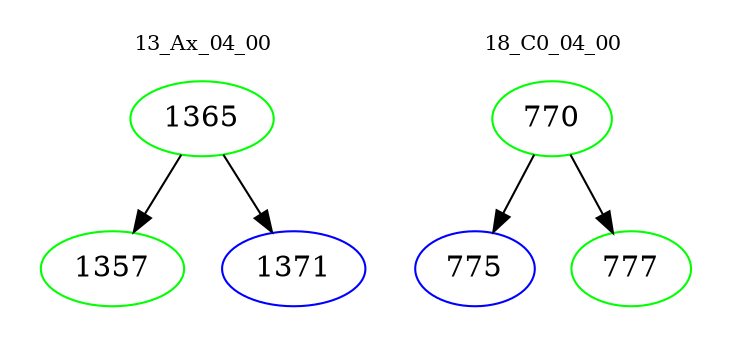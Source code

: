 digraph{
subgraph cluster_0 {
color = white
label = "13_Ax_04_00";
fontsize=10;
T0_1365 [label="1365", color="green"]
T0_1365 -> T0_1357 [color="black"]
T0_1357 [label="1357", color="green"]
T0_1365 -> T0_1371 [color="black"]
T0_1371 [label="1371", color="blue"]
}
subgraph cluster_1 {
color = white
label = "18_C0_04_00";
fontsize=10;
T1_770 [label="770", color="green"]
T1_770 -> T1_775 [color="black"]
T1_775 [label="775", color="blue"]
T1_770 -> T1_777 [color="black"]
T1_777 [label="777", color="green"]
}
}
